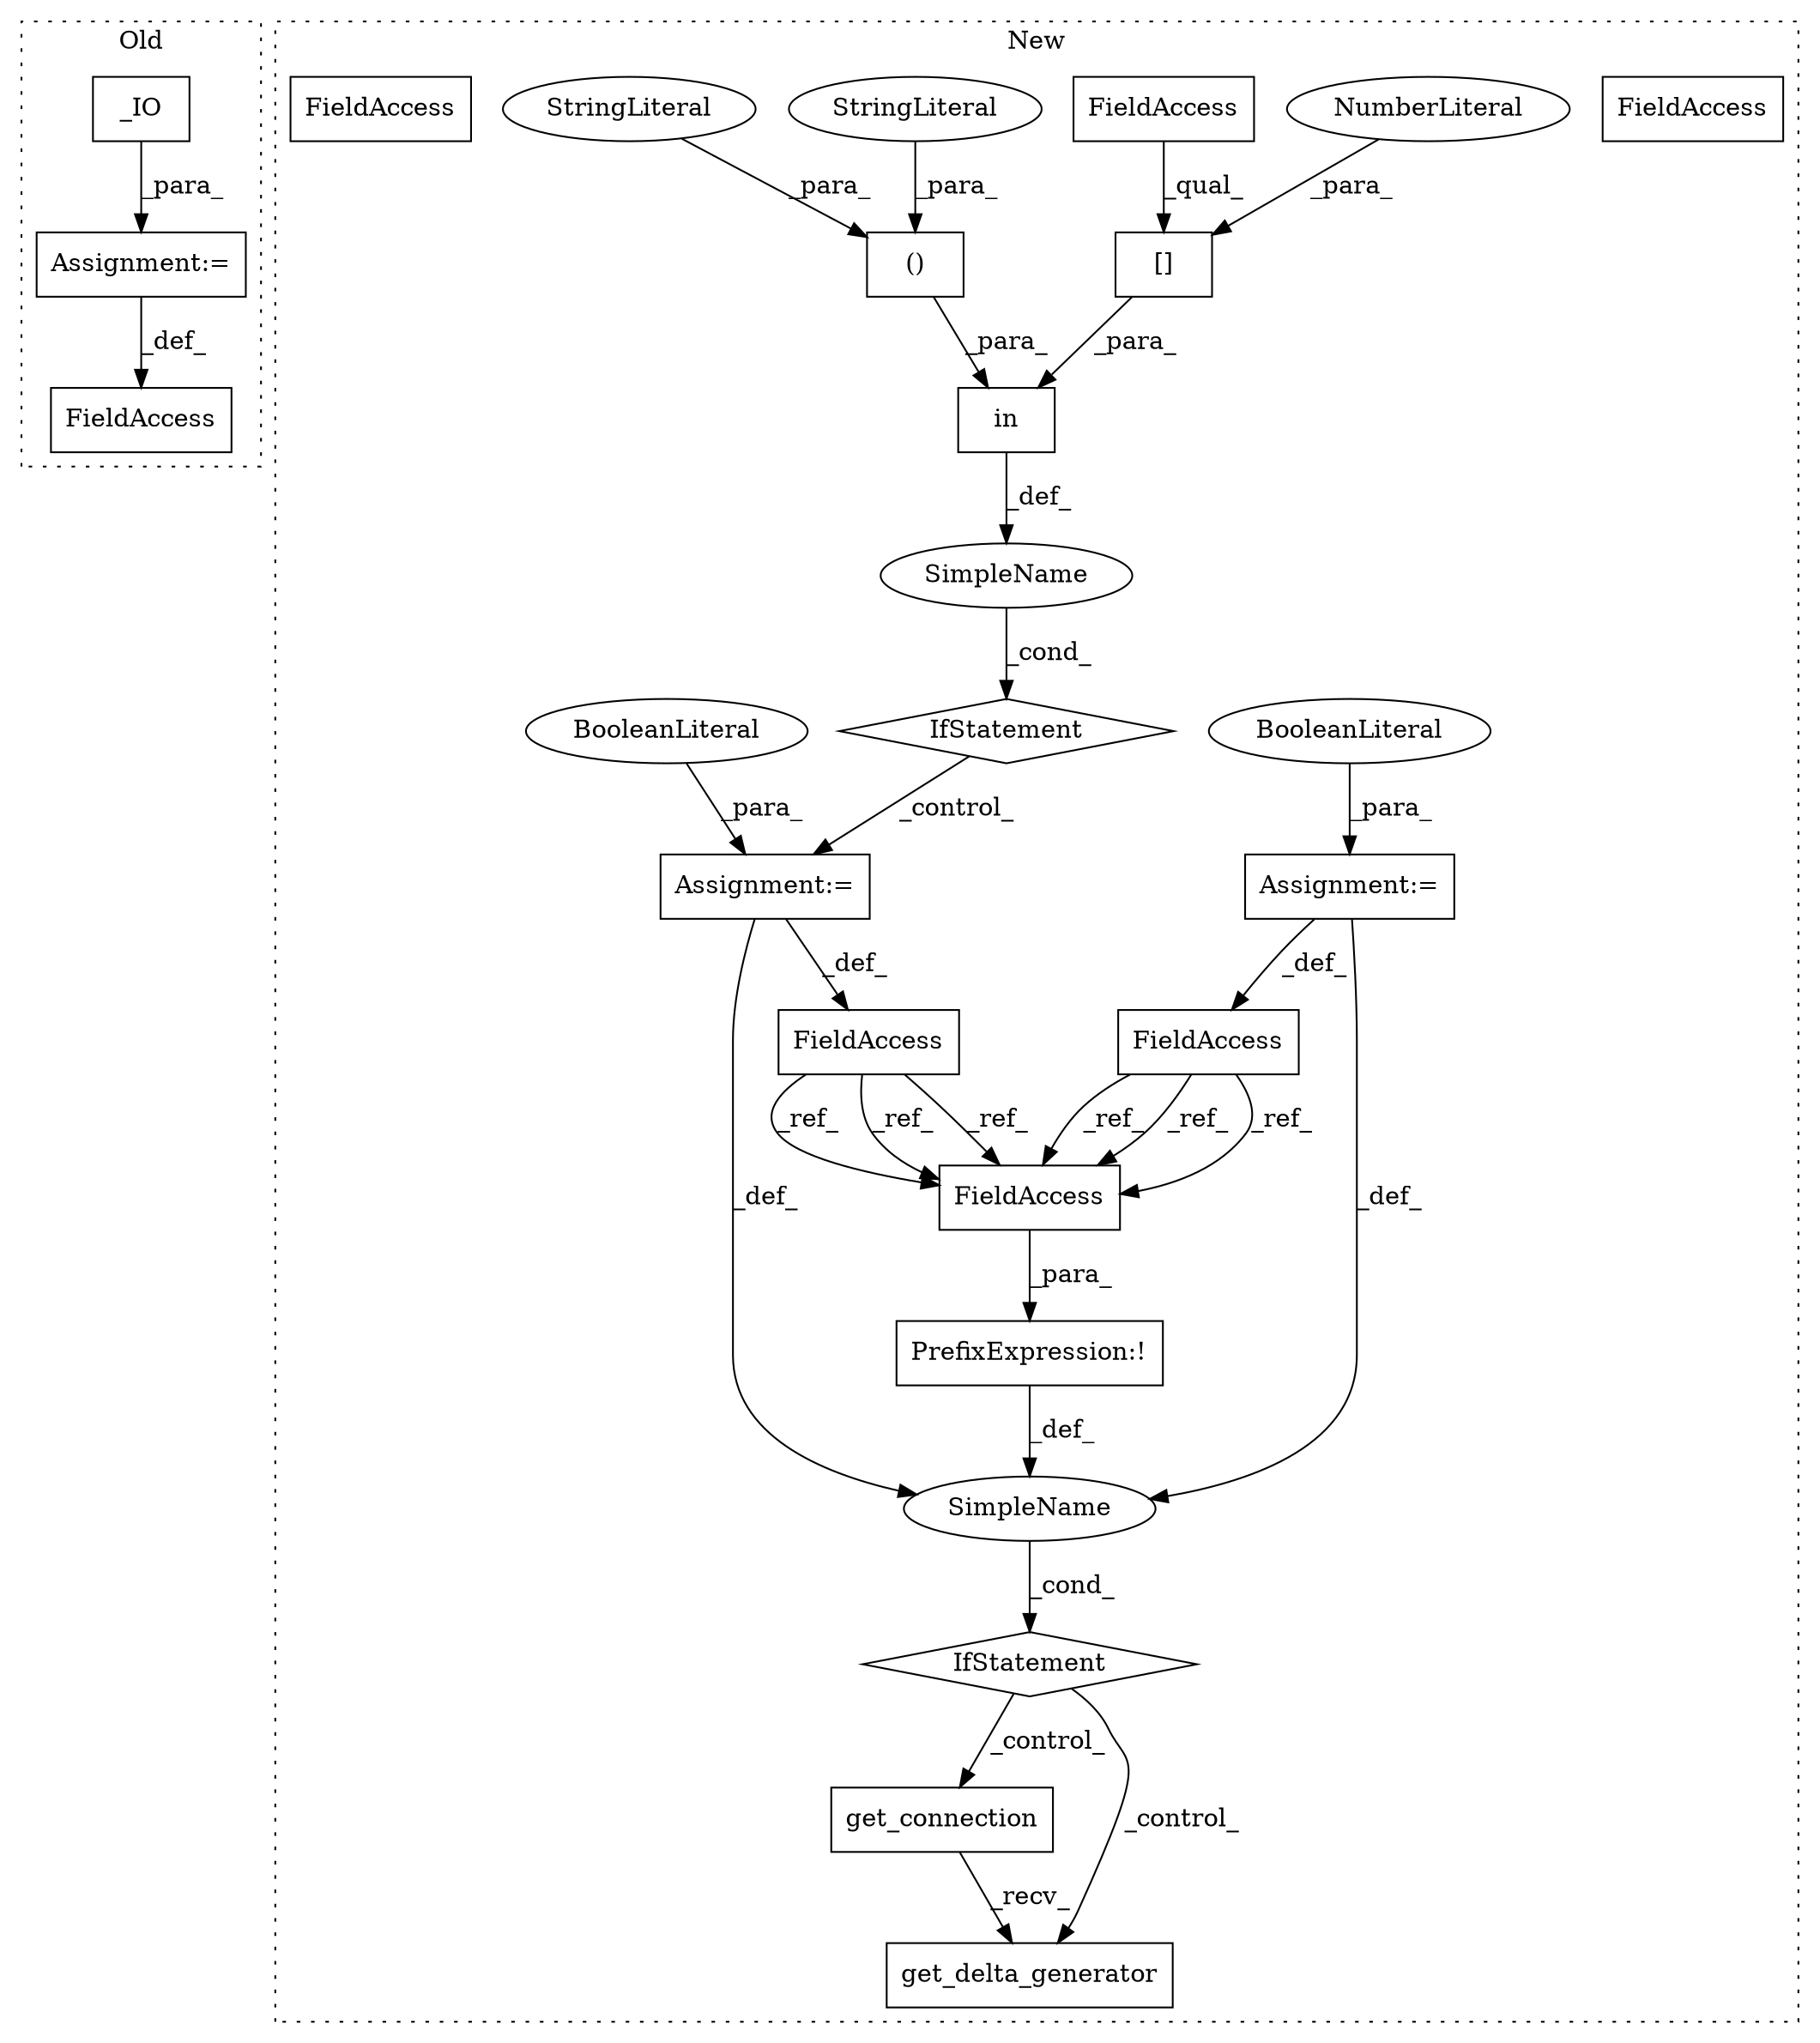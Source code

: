 digraph G {
subgraph cluster0 {
1 [label="_IO" a="32" s="7885" l="5" shape="box"];
7 [label="FieldAccess" a="22" s="7882" l="2" shape="box"];
24 [label="Assignment:=" a="7" s="7884" l="1" shape="box"];
label = "Old";
style="dotted";
}
subgraph cluster1 {
2 [label="IfStatement" a="25" s="6353,6376" l="4,2" shape="diamond"];
3 [label="PrefixExpression:!" a="38" s="6357" l="1" shape="box"];
4 [label="SimpleName" a="42" s="" l="" shape="ellipse"];
5 [label="get_connection" a="32" s="6397" l="16" shape="box"];
6 [label="FieldAccess" a="22" s="6318" l="18" shape="box"];
8 [label="FieldAccess" a="22" s="6228" l="18" shape="box"];
9 [label="FieldAccess" a="22" s="6358" l="18" shape="box"];
10 [label="get_delta_generator" a="32" s="6414" l="21" shape="box"];
11 [label="Assignment:=" a="7" s="6336" l="1" shape="box"];
12 [label="()" a="106" s="6286" l="21" shape="box"];
13 [label="in" a="105" s="6266" l="41" shape="box"];
14 [label="[]" a="2" s="6266,6276" l="9,1" shape="box"];
15 [label="NumberLiteral" a="34" s="6275" l="1" shape="ellipse"];
16 [label="SimpleName" a="42" s="" l="" shape="ellipse"];
17 [label="IfStatement" a="25" s="6258,6307" l="8,3" shape="diamond"];
18 [label="FieldAccess" a="22" s="6266" l="8" shape="box"];
19 [label="BooleanLiteral" a="9" s="6337" l="4" shape="ellipse"];
20 [label="StringLiteral" a="45" s="6303" l="4" shape="ellipse"];
21 [label="Assignment:=" a="7" s="6246" l="1" shape="box"];
22 [label="BooleanLiteral" a="9" s="6247" l="5" shape="ellipse"];
23 [label="StringLiteral" a="45" s="6286" l="4" shape="ellipse"];
25 [label="FieldAccess" a="22" s="6358" l="18" shape="box"];
26 [label="FieldAccess" a="22" s="6358" l="18" shape="box"];
label = "New";
style="dotted";
}
1 -> 24 [label="_para_"];
2 -> 5 [label="_control_"];
2 -> 10 [label="_control_"];
3 -> 4 [label="_def_"];
4 -> 2 [label="_cond_"];
5 -> 10 [label="_recv_"];
6 -> 26 [label="_ref_"];
6 -> 26 [label="_ref_"];
6 -> 26 [label="_ref_"];
8 -> 26 [label="_ref_"];
8 -> 26 [label="_ref_"];
8 -> 26 [label="_ref_"];
11 -> 4 [label="_def_"];
11 -> 6 [label="_def_"];
12 -> 13 [label="_para_"];
13 -> 16 [label="_def_"];
14 -> 13 [label="_para_"];
15 -> 14 [label="_para_"];
16 -> 17 [label="_cond_"];
17 -> 11 [label="_control_"];
18 -> 14 [label="_qual_"];
19 -> 11 [label="_para_"];
20 -> 12 [label="_para_"];
21 -> 8 [label="_def_"];
21 -> 4 [label="_def_"];
22 -> 21 [label="_para_"];
23 -> 12 [label="_para_"];
24 -> 7 [label="_def_"];
26 -> 3 [label="_para_"];
}
